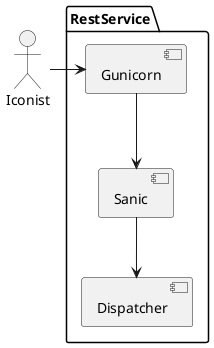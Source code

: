 @startuml

actor Iconist as user

package "RestService" {
    user -right-> [Gunicorn]
    [Gunicorn] -down-> [Sanic]
    [Sanic] -down-> [Dispatcher]
}

'' node PEER_ENTITY{
'
'    () rabbitMQ
'    () gRPC
'    [CommonService]
''    [jsonRPC]
'
'    database DB {
'        [levelDB]
'    }
'
'    package "Peer" {
'        () PeerStub
'        ' todo: frame or component. will be decided by passing times.
'        [PeerService]
'        [PeerInnerService]
'        [PeerOuterService]
'    }
'
'
'    package "ChannelService" {
'        () ChannelStub
'        frame TX_group {
'            [TransactionSerializer]
'            [TransactionVerifier]
'        }
''        [ChannelStateMachine]
''        [TimerService]
''
'        frame "ChannelInnerService" {
'            () ChannelTxCreatorStub - [ChannelTxCreator]
''            [ChannelTxReceiver]
'        }
''
'        frame "BlockManager" {
''            [txQueue] #Yellow
''            [unconfirmedBlockQueue] #Yellow
''            [BlockChain]
''            [BlockVersioner]
''            [TransactionVersioner]
''            [BlockGenerationScheduler]
''            [BlockGenerationScheduler-Queue] #Yellow
'        }
''
'        frame "BroadcastScheduler" {
'            [BroadcastScheduler_Queue] #Yellow
'            [storedTx_Queue] #Yellow
'
'
'        }
''
''        frame "PeerM" {
''            [PeerManager]
''            [PeerListData]
''        }
''    }
''
'    }
'
'    package "IconScoreService" {
'        () IconScoreStub
'        frame InnerService {
'            [IconServiceEngine]
'        }
'
'' }
'
'' ====================
'' ==  RELATIONSHIP  ==
'' ====================
''
'Iconist --> Gunicorn: Entry point (../api/v3/)
'Dispatcher --> IconScoreStub: validation_transaction
'IconScoreStub --> IconServiceEngine: some links
'Dispatcher <-- IconScoreStub: response_to_json_query
'
'Dispatcher --> ChannelTxCreatorStub: create_icx_tx
'ChannelTxCreator --> TransactionSerializer: serialize with tx_version
'ChannelTxCreator <-- TransactionSerializer: return Transaction Object
'ChannelTxCreator --> TransactionVerifier: give Tx Object and verify it
'' + pre_validate Tx...
'ChannelTxCreator --> BroadcastScheduler: comm: CREATE_TX
'Dispatcher <-- ChannelTxCreatorStub: response tx_hash with status code.
'
'Iconist <-- Gunicorn: response json result..
'
''------------------------------------------
'
'BroadcastScheduler --> BroadcastScheduler_Queue: schedule Broadcast order
'BroadcastScheduler --> storedTx_Queue: put tx_item
'BroadcastScheduler --> gRPC: send Tx to Peer subscribed?
'gRPC --> PeerStub
'
''Rest
'RestService - PeerService
'RestService - ChannelService
'RestService - ChannelTxCreator
'RestService - IconScoreService
'
'' PeerService
'PeerService -up- levelDB
'PeerInnerService -up- CommonService
'PeerOuterService -up- CommonService
'PeerService - ChannelService
'
'CommonService - gRPC
'CommonService - rabbitMQ
'
'' ChannelService
'ChannelService - PeerInnerService
'ChannelService - BlockManager
'ChannelService - BroadcastScheduler
'ChannelService - TimerService
'' ChannelService - NodeSubscriber
'ChannelService - ChannelInnerService
'ChannelService - ChannelStateMachine
'
'
'BlockManager - levelDB
'BlockManager - txQueue
'BlockManager - unconfirmedBlockQueue
'BlockManager - BlockChain
'BlockManager - BlockGenerationScheduler
'
'BlockGenerationScheduler - BlockGenerationScheduler_Queue
'
'' ChannelInnerService - rabbitMQ
'ChannelInnerService - TransactionVersioner
'ChannelInnerService - BroadcastScheduler
'ChannelInnerService - ChannelTxCreator
'ChannelInnerService - ChannelTxReceiver
'
'PeerManager - ChannelService
'PeerManager - PeerListData
'
'BlockChain - BlockVersioner
'BlockChain - TransactionVersioner
'BlockChain - levelDB
'
'BroadcastScheduler - TimerService
'BroadcastScheduler - PeerOuterService
'

@enduml
